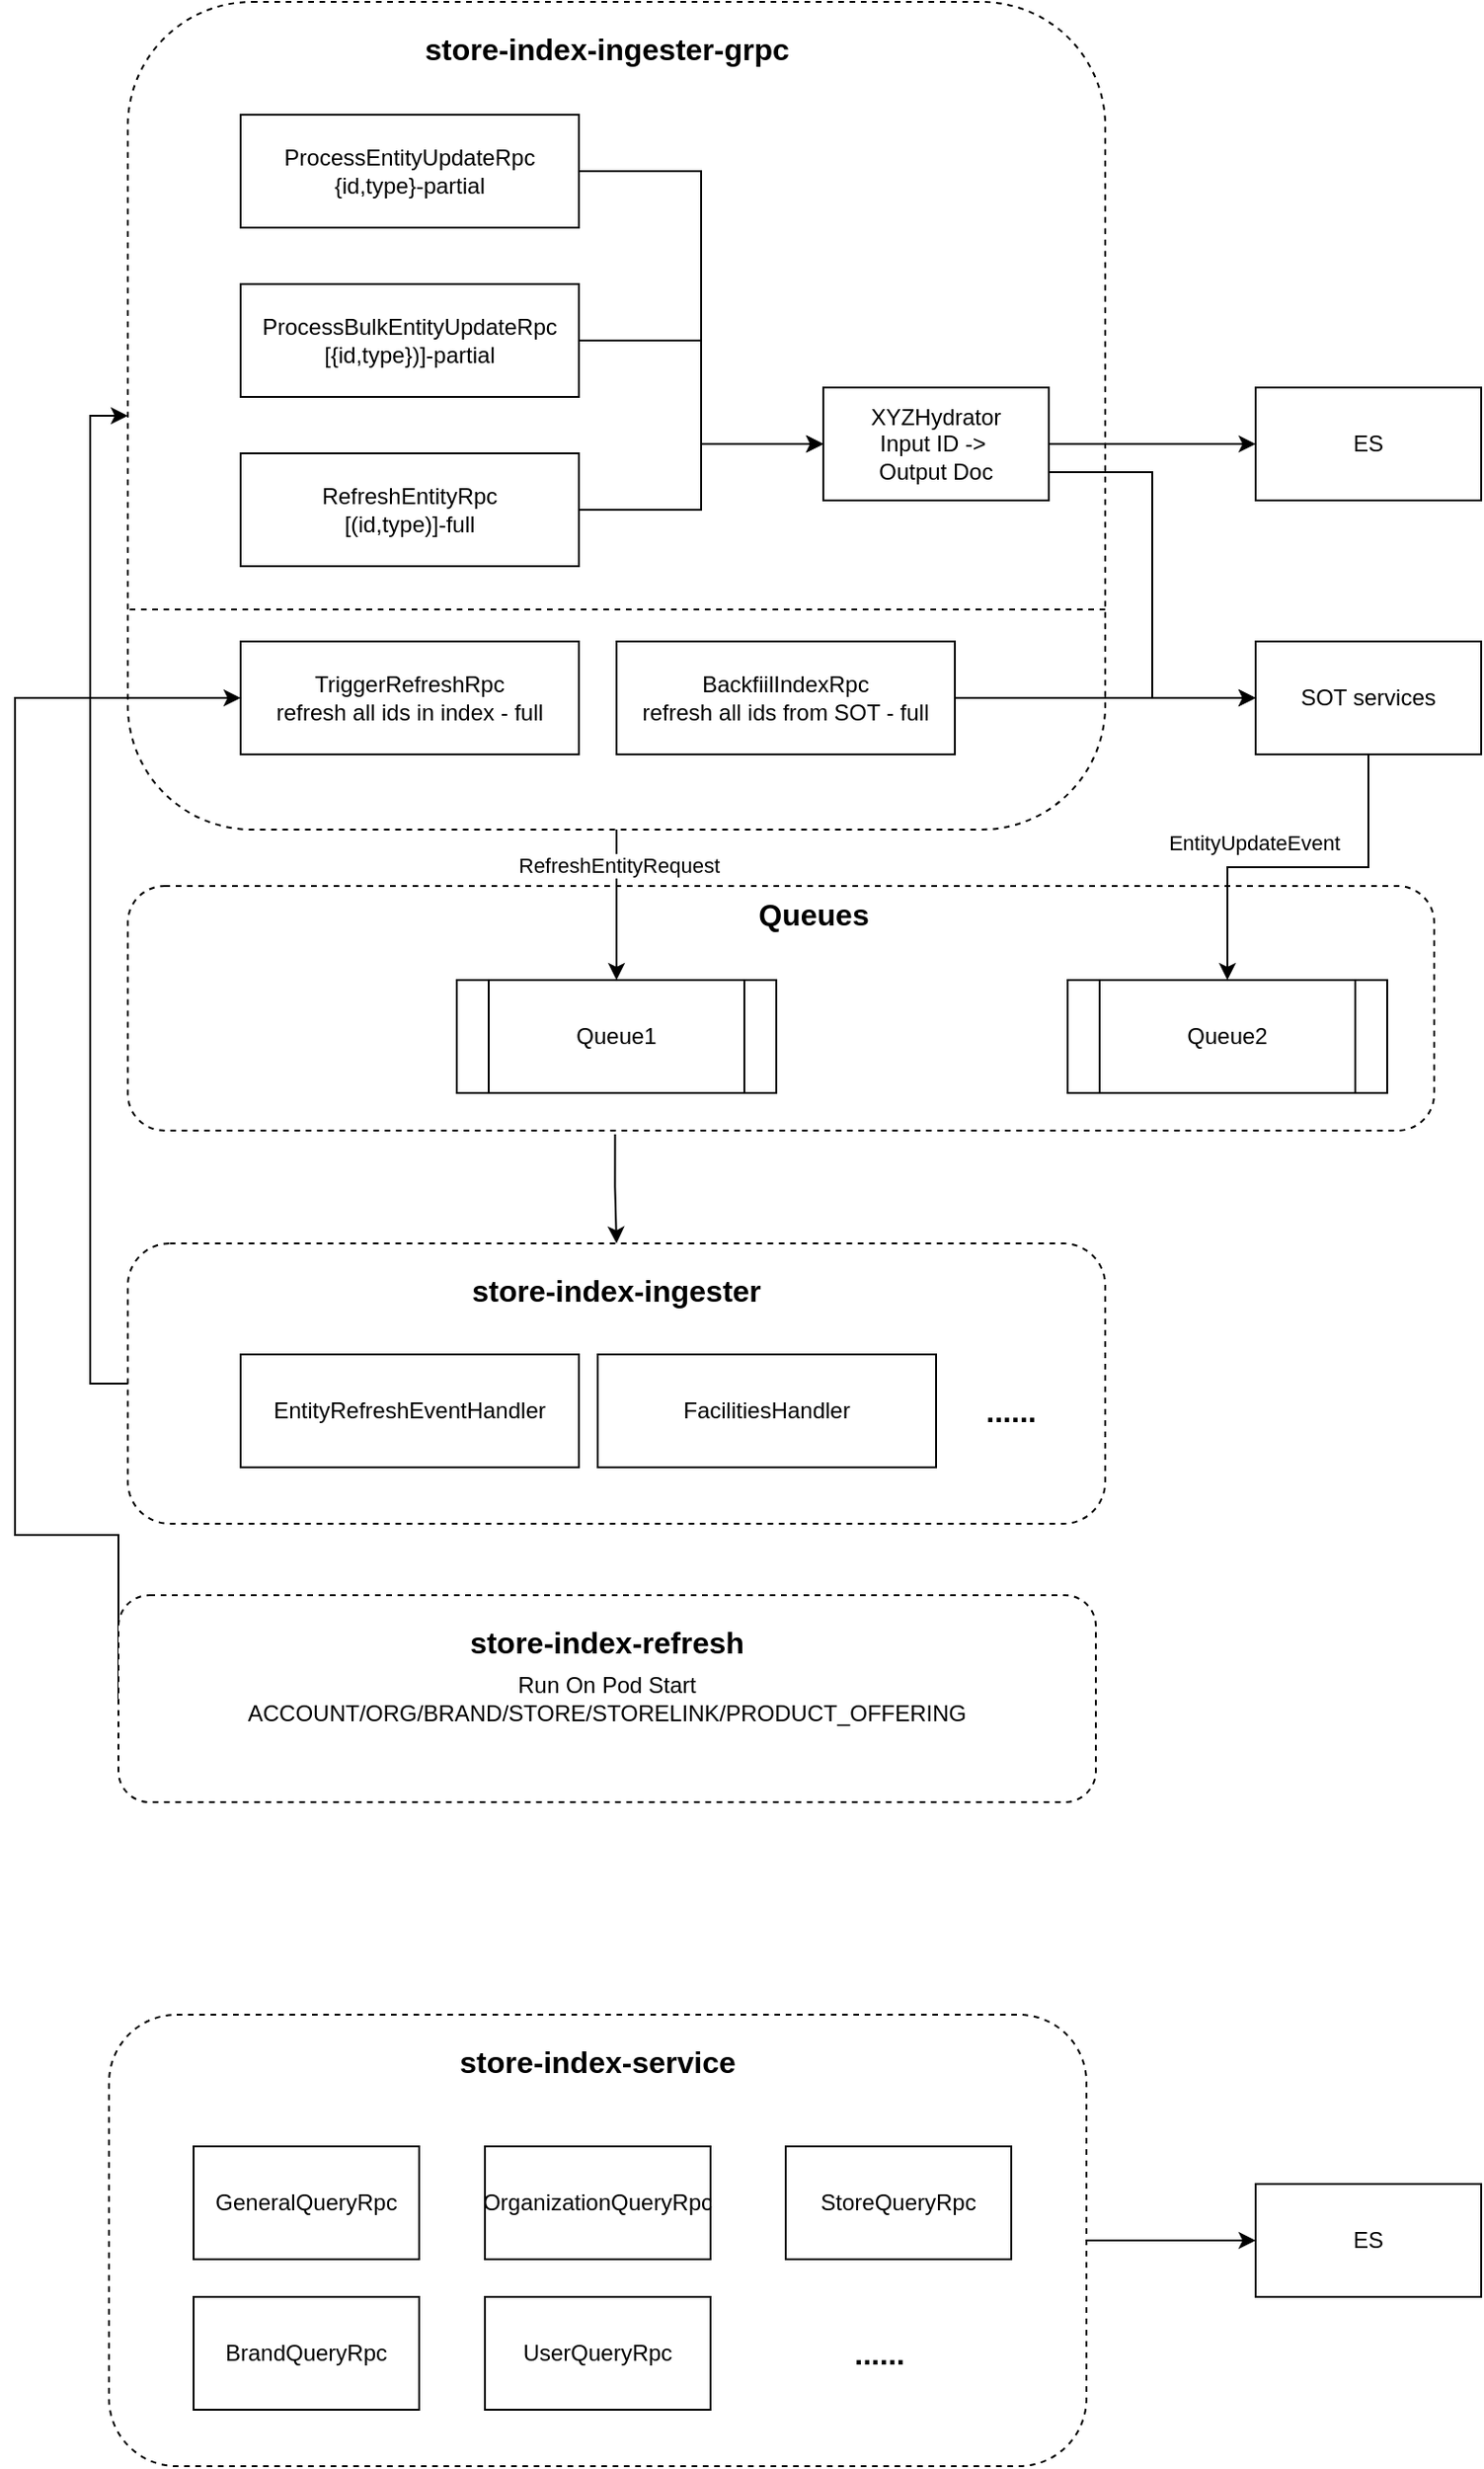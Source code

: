 <mxfile version="22.1.16" type="github">
  <diagram name="Page-1" id="IQmFI2vmxPtZUQ9oKcdF">
    <mxGraphModel dx="938" dy="796" grid="1" gridSize="10" guides="1" tooltips="1" connect="1" arrows="1" fold="1" page="1" pageScale="1" pageWidth="850" pageHeight="1100" math="0" shadow="0">
      <root>
        <mxCell id="0" />
        <mxCell id="1" parent="0" />
        <mxCell id="-PxYoWHsA5pN7jv7AzU3-70" style="edgeStyle=orthogonalEdgeStyle;rounded=0;orthogonalLoop=1;jettySize=auto;html=1;exitX=0.373;exitY=1.015;exitDx=0;exitDy=0;exitPerimeter=0;" edge="1" parent="1" source="-PxYoWHsA5pN7jv7AzU3-67" target="-PxYoWHsA5pN7jv7AzU3-18">
          <mxGeometry relative="1" as="geometry" />
        </mxCell>
        <mxCell id="-PxYoWHsA5pN7jv7AzU3-67" value="" style="rounded=1;whiteSpace=wrap;html=1;dashed=1;" vertex="1" parent="1">
          <mxGeometry x="90" y="530" width="695" height="130" as="geometry" />
        </mxCell>
        <mxCell id="-PxYoWHsA5pN7jv7AzU3-66" style="edgeStyle=orthogonalEdgeStyle;rounded=0;orthogonalLoop=1;jettySize=auto;html=1;exitX=0.5;exitY=1;exitDx=0;exitDy=0;" edge="1" parent="1" source="-PxYoWHsA5pN7jv7AzU3-11" target="-PxYoWHsA5pN7jv7AzU3-14">
          <mxGeometry relative="1" as="geometry" />
        </mxCell>
        <mxCell id="-PxYoWHsA5pN7jv7AzU3-71" value="RefreshEntityRequest" style="edgeLabel;html=1;align=center;verticalAlign=middle;resizable=0;points=[];" vertex="1" connectable="0" parent="-PxYoWHsA5pN7jv7AzU3-66">
          <mxGeometry x="-0.525" y="1" relative="1" as="geometry">
            <mxPoint as="offset" />
          </mxGeometry>
        </mxCell>
        <mxCell id="-PxYoWHsA5pN7jv7AzU3-11" value="" style="rounded=1;whiteSpace=wrap;html=1;dashed=1;" vertex="1" parent="1">
          <mxGeometry x="90" y="60" width="520" height="440" as="geometry" />
        </mxCell>
        <mxCell id="-PxYoWHsA5pN7jv7AzU3-36" style="edgeStyle=orthogonalEdgeStyle;rounded=0;orthogonalLoop=1;jettySize=auto;html=1;exitX=0;exitY=0.5;exitDx=0;exitDy=0;entryX=0;entryY=0.5;entryDx=0;entryDy=0;" edge="1" parent="1" source="-PxYoWHsA5pN7jv7AzU3-18" target="-PxYoWHsA5pN7jv7AzU3-11">
          <mxGeometry relative="1" as="geometry" />
        </mxCell>
        <mxCell id="-PxYoWHsA5pN7jv7AzU3-18" value="" style="rounded=1;whiteSpace=wrap;html=1;dashed=1;" vertex="1" parent="1">
          <mxGeometry x="90" y="720" width="520" height="149" as="geometry" />
        </mxCell>
        <mxCell id="-PxYoWHsA5pN7jv7AzU3-28" style="edgeStyle=orthogonalEdgeStyle;rounded=0;orthogonalLoop=1;jettySize=auto;html=1;exitX=1;exitY=0.5;exitDx=0;exitDy=0;entryX=0;entryY=0.5;entryDx=0;entryDy=0;" edge="1" parent="1" source="-PxYoWHsA5pN7jv7AzU3-2" target="-PxYoWHsA5pN7jv7AzU3-3">
          <mxGeometry relative="1" as="geometry" />
        </mxCell>
        <mxCell id="-PxYoWHsA5pN7jv7AzU3-2" value="ProcessEntityUpdateRpc&lt;br&gt;{id,type}-partial" style="rounded=0;whiteSpace=wrap;html=1;" vertex="1" parent="1">
          <mxGeometry x="150" y="120" width="180" height="60" as="geometry" />
        </mxCell>
        <mxCell id="-PxYoWHsA5pN7jv7AzU3-13" style="edgeStyle=orthogonalEdgeStyle;rounded=0;orthogonalLoop=1;jettySize=auto;html=1;exitX=1;exitY=0.5;exitDx=0;exitDy=0;entryX=0;entryY=0.5;entryDx=0;entryDy=0;" edge="1" parent="1" source="-PxYoWHsA5pN7jv7AzU3-3" target="-PxYoWHsA5pN7jv7AzU3-10">
          <mxGeometry relative="1" as="geometry" />
        </mxCell>
        <mxCell id="-PxYoWHsA5pN7jv7AzU3-44" style="edgeStyle=orthogonalEdgeStyle;rounded=0;orthogonalLoop=1;jettySize=auto;html=1;exitX=1;exitY=0.75;exitDx=0;exitDy=0;entryX=0;entryY=0.5;entryDx=0;entryDy=0;" edge="1" parent="1" source="-PxYoWHsA5pN7jv7AzU3-3" target="-PxYoWHsA5pN7jv7AzU3-29">
          <mxGeometry relative="1" as="geometry" />
        </mxCell>
        <mxCell id="-PxYoWHsA5pN7jv7AzU3-3" value="XYZHydrator&lt;br&gt;Input ID -&amp;gt;&amp;nbsp;&lt;br&gt;Output Doc" style="rounded=0;whiteSpace=wrap;html=1;" vertex="1" parent="1">
          <mxGeometry x="460" y="265" width="120" height="60" as="geometry" />
        </mxCell>
        <mxCell id="-PxYoWHsA5pN7jv7AzU3-26" style="edgeStyle=orthogonalEdgeStyle;rounded=0;orthogonalLoop=1;jettySize=auto;html=1;exitX=1;exitY=0.5;exitDx=0;exitDy=0;entryX=0;entryY=0.5;entryDx=0;entryDy=0;" edge="1" parent="1" source="-PxYoWHsA5pN7jv7AzU3-7" target="-PxYoWHsA5pN7jv7AzU3-3">
          <mxGeometry relative="1" as="geometry" />
        </mxCell>
        <mxCell id="-PxYoWHsA5pN7jv7AzU3-7" value="RefreshEntityRpc&lt;br&gt;[(id,type)]-full" style="rounded=0;whiteSpace=wrap;html=1;" vertex="1" parent="1">
          <mxGeometry x="150" y="300" width="180" height="60" as="geometry" />
        </mxCell>
        <mxCell id="-PxYoWHsA5pN7jv7AzU3-8" value="TriggerRefreshRpc&lt;br&gt;refresh all ids in index - full" style="rounded=0;whiteSpace=wrap;html=1;" vertex="1" parent="1">
          <mxGeometry x="150" y="400" width="180" height="60" as="geometry" />
        </mxCell>
        <mxCell id="-PxYoWHsA5pN7jv7AzU3-27" style="edgeStyle=orthogonalEdgeStyle;rounded=0;orthogonalLoop=1;jettySize=auto;html=1;exitX=1;exitY=0.5;exitDx=0;exitDy=0;entryX=0;entryY=0.5;entryDx=0;entryDy=0;" edge="1" parent="1" source="-PxYoWHsA5pN7jv7AzU3-9" target="-PxYoWHsA5pN7jv7AzU3-3">
          <mxGeometry relative="1" as="geometry" />
        </mxCell>
        <mxCell id="-PxYoWHsA5pN7jv7AzU3-9" value="ProcessBulkEntityUpdateRpc&lt;br&gt;[{id,type})]-partial" style="rounded=0;whiteSpace=wrap;html=1;" vertex="1" parent="1">
          <mxGeometry x="150" y="210" width="180" height="60" as="geometry" />
        </mxCell>
        <mxCell id="-PxYoWHsA5pN7jv7AzU3-10" value="ES" style="rounded=0;whiteSpace=wrap;html=1;" vertex="1" parent="1">
          <mxGeometry x="690" y="265" width="120" height="60" as="geometry" />
        </mxCell>
        <mxCell id="-PxYoWHsA5pN7jv7AzU3-14" value="Queue1" style="shape=process;whiteSpace=wrap;html=1;backgroundOutline=1;" vertex="1" parent="1">
          <mxGeometry x="265" y="580" width="170" height="60" as="geometry" />
        </mxCell>
        <mxCell id="-PxYoWHsA5pN7jv7AzU3-16" value="&lt;b&gt;&lt;font style=&quot;font-size: 16px;&quot;&gt;store-index-ingester-grpc&lt;/font&gt;&lt;/b&gt;" style="text;html=1;strokeColor=none;fillColor=none;align=center;verticalAlign=middle;whiteSpace=wrap;rounded=0;" vertex="1" parent="1">
          <mxGeometry x="240" y="70" width="210" height="30" as="geometry" />
        </mxCell>
        <mxCell id="-PxYoWHsA5pN7jv7AzU3-17" value="&lt;b&gt;&lt;font style=&quot;font-size: 16px;&quot;&gt;store-index-ingester&lt;/font&gt;&lt;/b&gt;" style="text;html=1;strokeColor=none;fillColor=none;align=center;verticalAlign=middle;whiteSpace=wrap;rounded=0;" vertex="1" parent="1">
          <mxGeometry x="245" y="730" width="210" height="30" as="geometry" />
        </mxCell>
        <mxCell id="-PxYoWHsA5pN7jv7AzU3-20" value="EntityRefreshEventHandler" style="rounded=0;whiteSpace=wrap;html=1;" vertex="1" parent="1">
          <mxGeometry x="150" y="779" width="180" height="60" as="geometry" />
        </mxCell>
        <mxCell id="-PxYoWHsA5pN7jv7AzU3-43" style="edgeStyle=orthogonalEdgeStyle;rounded=0;orthogonalLoop=1;jettySize=auto;html=1;exitX=1;exitY=0.5;exitDx=0;exitDy=0;" edge="1" parent="1" source="-PxYoWHsA5pN7jv7AzU3-24" target="-PxYoWHsA5pN7jv7AzU3-29">
          <mxGeometry relative="1" as="geometry" />
        </mxCell>
        <mxCell id="-PxYoWHsA5pN7jv7AzU3-24" value="BackfiilIndexRpc&lt;br&gt;refresh all ids from SOT - full" style="rounded=0;whiteSpace=wrap;html=1;" vertex="1" parent="1">
          <mxGeometry x="350" y="400" width="180" height="60" as="geometry" />
        </mxCell>
        <mxCell id="-PxYoWHsA5pN7jv7AzU3-47" style="edgeStyle=orthogonalEdgeStyle;rounded=0;orthogonalLoop=1;jettySize=auto;html=1;exitX=0.5;exitY=1;exitDx=0;exitDy=0;" edge="1" parent="1" source="-PxYoWHsA5pN7jv7AzU3-29" target="-PxYoWHsA5pN7jv7AzU3-46">
          <mxGeometry relative="1" as="geometry" />
        </mxCell>
        <mxCell id="-PxYoWHsA5pN7jv7AzU3-49" value="EntityUpdateEvent" style="edgeLabel;html=1;align=center;verticalAlign=middle;resizable=0;points=[];" vertex="1" connectable="0" parent="-PxYoWHsA5pN7jv7AzU3-47">
          <mxGeometry x="0.243" y="-1" relative="1" as="geometry">
            <mxPoint y="-12" as="offset" />
          </mxGeometry>
        </mxCell>
        <mxCell id="-PxYoWHsA5pN7jv7AzU3-29" value="SOT services" style="rounded=0;whiteSpace=wrap;html=1;" vertex="1" parent="1">
          <mxGeometry x="690" y="400" width="120" height="60" as="geometry" />
        </mxCell>
        <mxCell id="-PxYoWHsA5pN7jv7AzU3-37" value="FacilitiesHandler" style="rounded=0;whiteSpace=wrap;html=1;" vertex="1" parent="1">
          <mxGeometry x="340" y="779" width="180" height="60" as="geometry" />
        </mxCell>
        <mxCell id="-PxYoWHsA5pN7jv7AzU3-39" value="&lt;b&gt;&lt;font style=&quot;font-size: 16px;&quot;&gt;......&lt;/font&gt;&lt;/b&gt;" style="text;html=1;strokeColor=none;fillColor=none;align=center;verticalAlign=middle;whiteSpace=wrap;rounded=0;" vertex="1" parent="1">
          <mxGeometry x="530" y="794" width="60" height="30" as="geometry" />
        </mxCell>
        <mxCell id="-PxYoWHsA5pN7jv7AzU3-46" value="Queue2" style="shape=process;whiteSpace=wrap;html=1;backgroundOutline=1;" vertex="1" parent="1">
          <mxGeometry x="590" y="580" width="170" height="60" as="geometry" />
        </mxCell>
        <mxCell id="-PxYoWHsA5pN7jv7AzU3-52" style="edgeStyle=orthogonalEdgeStyle;rounded=0;orthogonalLoop=1;jettySize=auto;html=1;exitX=0;exitY=0.5;exitDx=0;exitDy=0;entryX=0;entryY=0.5;entryDx=0;entryDy=0;" edge="1" parent="1" source="-PxYoWHsA5pN7jv7AzU3-50" target="-PxYoWHsA5pN7jv7AzU3-8">
          <mxGeometry relative="1" as="geometry">
            <Array as="points">
              <mxPoint x="30" y="875" />
              <mxPoint x="30" y="430" />
            </Array>
          </mxGeometry>
        </mxCell>
        <mxCell id="-PxYoWHsA5pN7jv7AzU3-50" value="Run On Pod Start&lt;br&gt;ACCOUNT/ORG/BRAND/STORE/STORELINK/PRODUCT_OFFERING" style="rounded=1;whiteSpace=wrap;html=1;dashed=1;" vertex="1" parent="1">
          <mxGeometry x="85" y="907" width="520" height="110" as="geometry" />
        </mxCell>
        <mxCell id="-PxYoWHsA5pN7jv7AzU3-51" value="&lt;b&gt;&lt;font style=&quot;font-size: 16px;&quot;&gt;store-index-refresh&lt;/font&gt;&lt;/b&gt;" style="text;html=1;strokeColor=none;fillColor=none;align=center;verticalAlign=middle;whiteSpace=wrap;rounded=0;" vertex="1" parent="1">
          <mxGeometry x="240" y="917" width="210" height="30" as="geometry" />
        </mxCell>
        <mxCell id="-PxYoWHsA5pN7jv7AzU3-63" style="edgeStyle=orthogonalEdgeStyle;rounded=0;orthogonalLoop=1;jettySize=auto;html=1;exitX=1;exitY=0.5;exitDx=0;exitDy=0;" edge="1" parent="1" source="-PxYoWHsA5pN7jv7AzU3-53" target="-PxYoWHsA5pN7jv7AzU3-62">
          <mxGeometry relative="1" as="geometry" />
        </mxCell>
        <mxCell id="-PxYoWHsA5pN7jv7AzU3-53" value="" style="rounded=1;whiteSpace=wrap;html=1;dashed=1;" vertex="1" parent="1">
          <mxGeometry x="80" y="1130" width="520" height="240" as="geometry" />
        </mxCell>
        <mxCell id="-PxYoWHsA5pN7jv7AzU3-54" value="&lt;b&gt;&lt;font style=&quot;font-size: 16px;&quot;&gt;store-index-service&lt;/font&gt;&lt;/b&gt;" style="text;html=1;strokeColor=none;fillColor=none;align=center;verticalAlign=middle;whiteSpace=wrap;rounded=0;" vertex="1" parent="1">
          <mxGeometry x="235" y="1140" width="210" height="30" as="geometry" />
        </mxCell>
        <mxCell id="-PxYoWHsA5pN7jv7AzU3-56" value="OrganizationQueryRpc" style="rounded=0;whiteSpace=wrap;html=1;" vertex="1" parent="1">
          <mxGeometry x="280" y="1200" width="120" height="60" as="geometry" />
        </mxCell>
        <mxCell id="-PxYoWHsA5pN7jv7AzU3-57" value="BrandQueryRpc" style="rounded=0;whiteSpace=wrap;html=1;" vertex="1" parent="1">
          <mxGeometry x="125" y="1280" width="120" height="60" as="geometry" />
        </mxCell>
        <mxCell id="-PxYoWHsA5pN7jv7AzU3-58" value="StoreQueryRpc" style="rounded=0;whiteSpace=wrap;html=1;" vertex="1" parent="1">
          <mxGeometry x="440" y="1200" width="120" height="60" as="geometry" />
        </mxCell>
        <mxCell id="-PxYoWHsA5pN7jv7AzU3-59" value="UserQueryRpc" style="rounded=0;whiteSpace=wrap;html=1;" vertex="1" parent="1">
          <mxGeometry x="280" y="1280" width="120" height="60" as="geometry" />
        </mxCell>
        <mxCell id="-PxYoWHsA5pN7jv7AzU3-60" value="GeneralQueryRpc" style="rounded=0;whiteSpace=wrap;html=1;" vertex="1" parent="1">
          <mxGeometry x="125" y="1200" width="120" height="60" as="geometry" />
        </mxCell>
        <mxCell id="-PxYoWHsA5pN7jv7AzU3-61" value="&lt;b&gt;&lt;font style=&quot;font-size: 16px;&quot;&gt;......&lt;/font&gt;&lt;/b&gt;" style="text;html=1;strokeColor=none;fillColor=none;align=center;verticalAlign=middle;whiteSpace=wrap;rounded=0;" vertex="1" parent="1">
          <mxGeometry x="460" y="1295" width="60" height="30" as="geometry" />
        </mxCell>
        <mxCell id="-PxYoWHsA5pN7jv7AzU3-62" value="ES" style="rounded=0;whiteSpace=wrap;html=1;" vertex="1" parent="1">
          <mxGeometry x="690" y="1220" width="120" height="60" as="geometry" />
        </mxCell>
        <mxCell id="-PxYoWHsA5pN7jv7AzU3-65" value="" style="endArrow=none;html=1;rounded=0;entryX=0;entryY=0.75;entryDx=0;entryDy=0;exitX=1;exitY=0.75;exitDx=0;exitDy=0;dashed=1;" edge="1" parent="1">
          <mxGeometry width="50" height="50" relative="1" as="geometry">
            <mxPoint x="610" y="383" as="sourcePoint" />
            <mxPoint x="90" y="383" as="targetPoint" />
          </mxGeometry>
        </mxCell>
        <mxCell id="-PxYoWHsA5pN7jv7AzU3-68" value="&lt;b&gt;&lt;font style=&quot;font-size: 16px;&quot;&gt;Queues&lt;/font&gt;&lt;/b&gt;" style="text;html=1;strokeColor=none;fillColor=none;align=center;verticalAlign=middle;whiteSpace=wrap;rounded=0;" vertex="1" parent="1">
          <mxGeometry x="350" y="530" width="210" height="30" as="geometry" />
        </mxCell>
      </root>
    </mxGraphModel>
  </diagram>
</mxfile>
